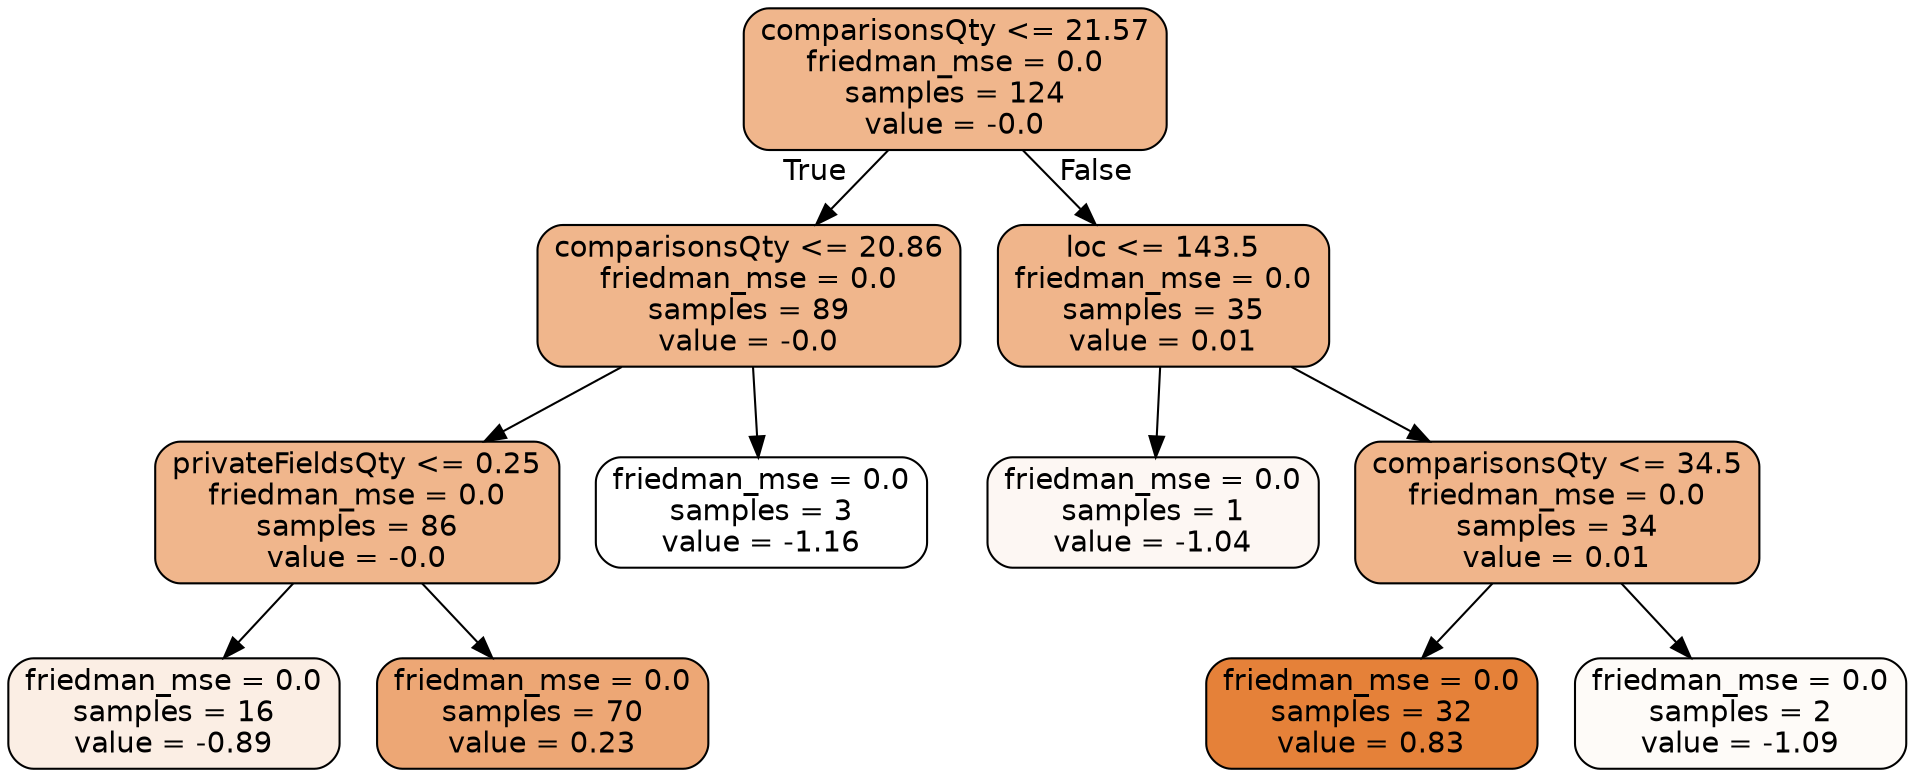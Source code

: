 digraph Tree {
node [shape=box, style="filled, rounded", color="black", fontname="helvetica"] ;
edge [fontname="helvetica"] ;
0 [label="comparisonsQty <= 21.57\nfriedman_mse = 0.0\nsamples = 124\nvalue = -0.0", fillcolor="#f0b68c"] ;
1 [label="comparisonsQty <= 20.86\nfriedman_mse = 0.0\nsamples = 89\nvalue = -0.0", fillcolor="#f0b68c"] ;
0 -> 1 [labeldistance=2.5, labelangle=45, headlabel="True"] ;
3 [label="privateFieldsQty <= 0.25\nfriedman_mse = 0.0\nsamples = 86\nvalue = -0.0", fillcolor="#f0b68c"] ;
1 -> 3 ;
5 [label="friedman_mse = 0.0\nsamples = 16\nvalue = -0.89", fillcolor="#fbeee4"] ;
3 -> 5 ;
6 [label="friedman_mse = 0.0\nsamples = 70\nvalue = 0.23", fillcolor="#eda775"] ;
3 -> 6 ;
4 [label="friedman_mse = 0.0\nsamples = 3\nvalue = -1.16", fillcolor="#ffffff"] ;
1 -> 4 ;
2 [label="loc <= 143.5\nfriedman_mse = 0.0\nsamples = 35\nvalue = 0.01", fillcolor="#f0b58b"] ;
0 -> 2 [labeldistance=2.5, labelangle=-45, headlabel="False"] ;
7 [label="friedman_mse = 0.0\nsamples = 1\nvalue = -1.04", fillcolor="#fdf7f3"] ;
2 -> 7 ;
8 [label="comparisonsQty <= 34.5\nfriedman_mse = 0.0\nsamples = 34\nvalue = 0.01", fillcolor="#f0b58b"] ;
2 -> 8 ;
9 [label="friedman_mse = 0.0\nsamples = 32\nvalue = 0.83", fillcolor="#e58139"] ;
8 -> 9 ;
10 [label="friedman_mse = 0.0\nsamples = 2\nvalue = -1.09", fillcolor="#fefbf8"] ;
8 -> 10 ;
}